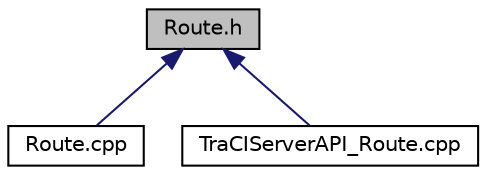 digraph "Route.h"
{
  edge [fontname="Helvetica",fontsize="10",labelfontname="Helvetica",labelfontsize="10"];
  node [fontname="Helvetica",fontsize="10",shape=record];
  Node7 [label="Route.h",height=0.2,width=0.4,color="black", fillcolor="grey75", style="filled", fontcolor="black"];
  Node7 -> Node8 [dir="back",color="midnightblue",fontsize="10",style="solid",fontname="Helvetica"];
  Node8 [label="Route.cpp",height=0.2,width=0.4,color="black", fillcolor="white", style="filled",URL="$db/dbc/_route_8cpp.html"];
  Node7 -> Node9 [dir="back",color="midnightblue",fontsize="10",style="solid",fontname="Helvetica"];
  Node9 [label="TraCIServerAPI_Route.cpp",height=0.2,width=0.4,color="black", fillcolor="white", style="filled",URL="$d4/d52/_tra_c_i_server_a_p_i___route_8cpp.html"];
}
